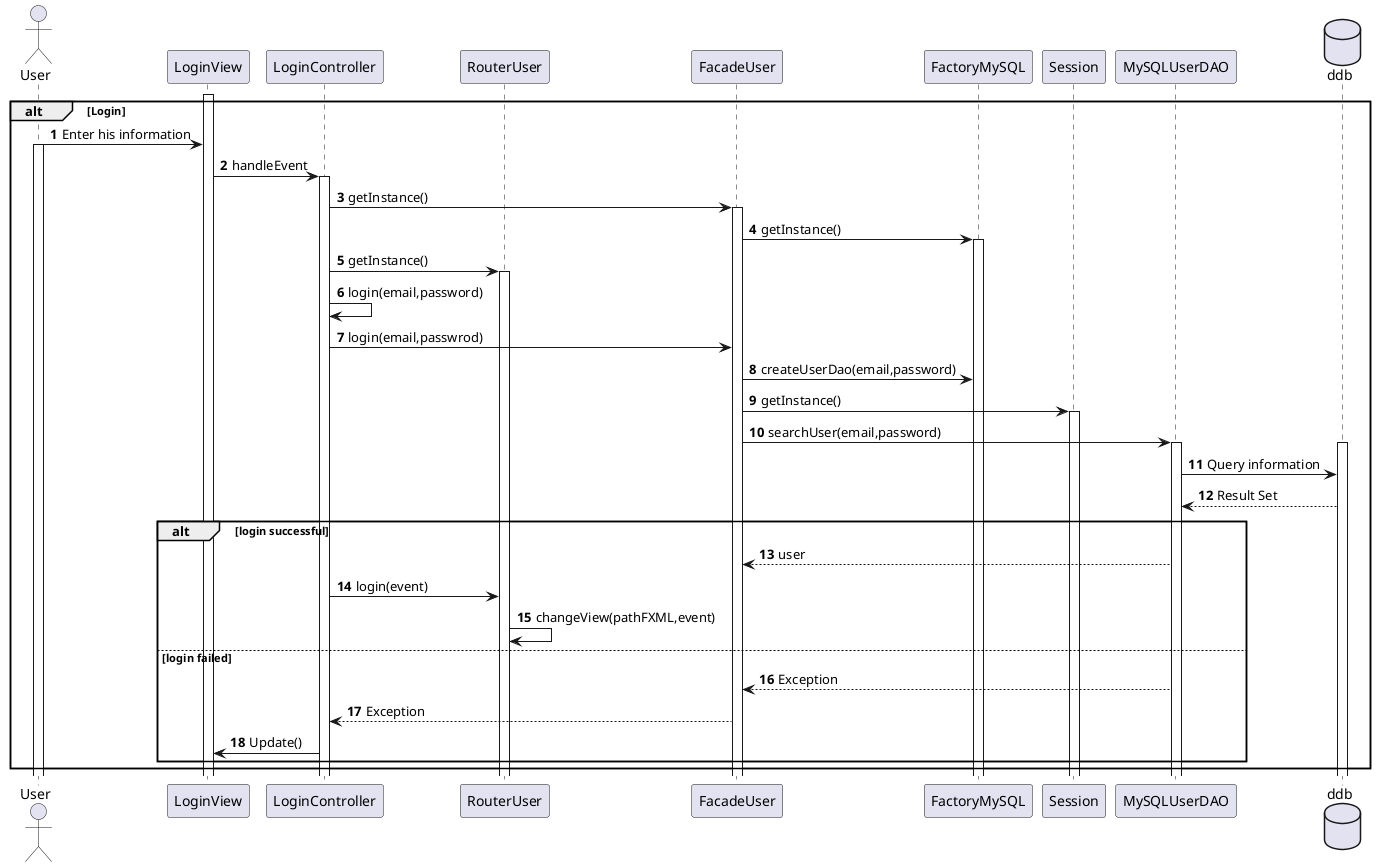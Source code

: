 

@startuml

actor User
autonumber
Activate LoginView
alt Login
  
  User -> LoginView : Enter his information
  activate User
  
  LoginView -> LoginController : handleEvent
  participant RouterUser
  activate LoginController
  LoginController -> FacadeUser : getInstance()
  activate FacadeUser
  FacadeUser -> FactoryMySQL : getInstance()
  activate FactoryMySQL
  LoginController -> RouterUser : getInstance()
  activate RouterUser
  LoginController -> LoginController : login(email,password)
  participant Session
  LoginController-> FacadeUser : login(email,passwrod)
 
  FacadeUser -> FactoryMySQL : createUserDao(email,password)
  FacadeUser -> Session : getInstance()
  activate Session
  FacadeUser -> MySQLUserDAO : searchUser(email,password)
  activate MySQLUserDAO

  database ddb
  activate ddb
  MySQLUserDAO -> ddb : Query information
  ddb --> MySQLUserDAO : Result Set
  alt login successful
    MySQLUserDAO --> FacadeUser : user  
    LoginController -> RouterUser : login(event)
    RouterUser -> RouterUser : changeView(pathFXML,event)
  else login failed
    MySQLUserDAO --> FacadeUser : Exception
    FacadeUser --> LoginController : Exception
    LoginController -> LoginView : Update()
end
  


  
end

@enduml
